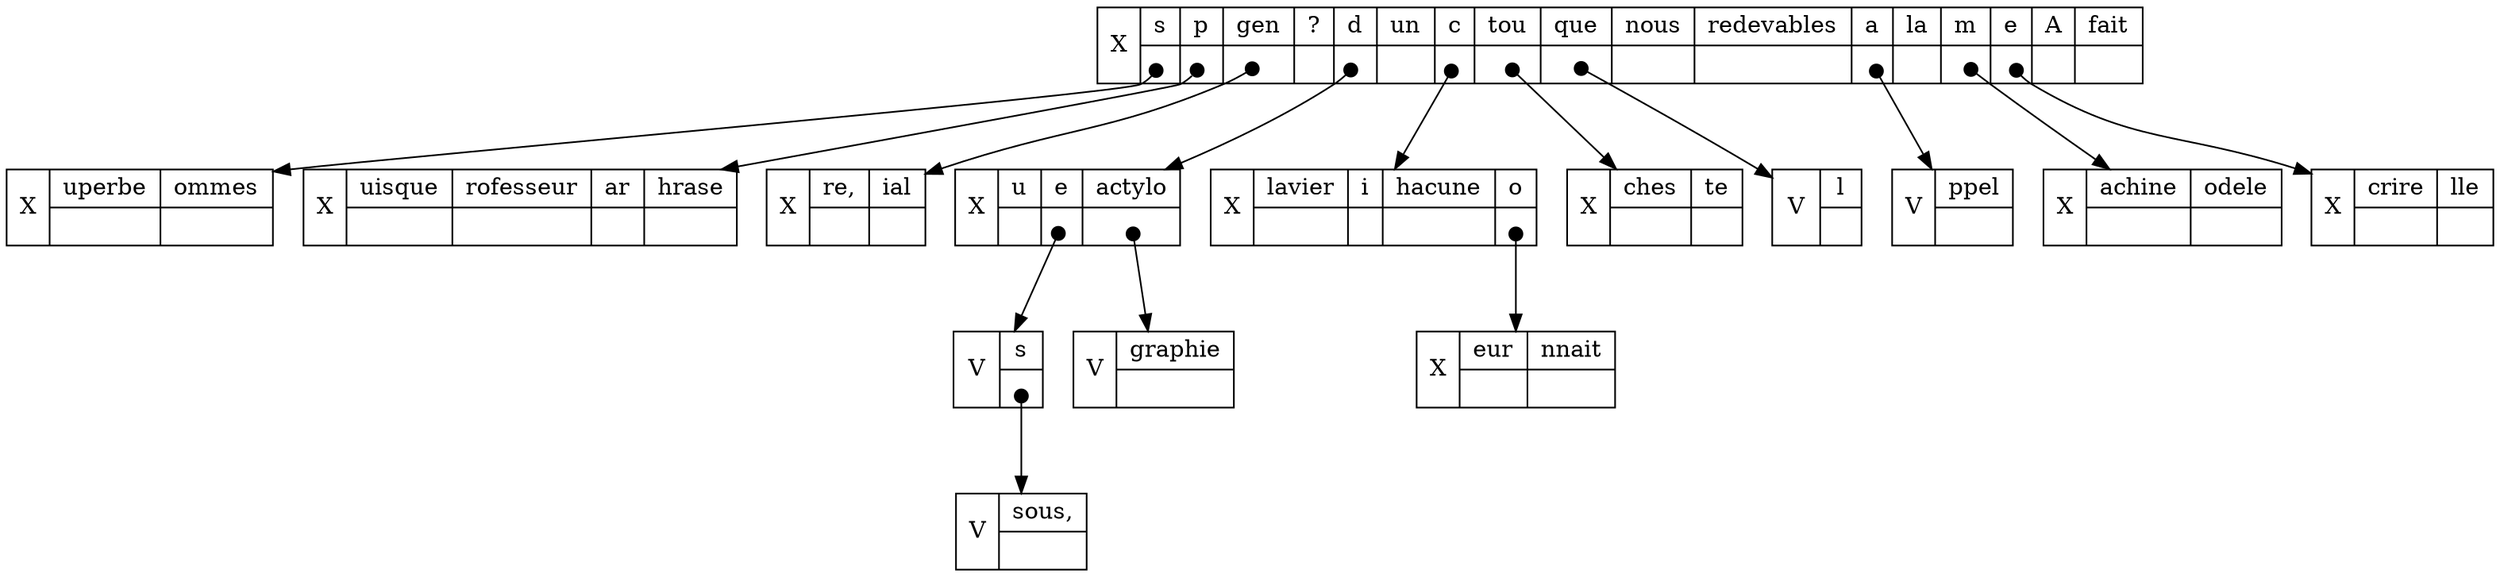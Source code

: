 digraph{ edge [label=" " tailclip=false arrowtail=dot dir=both]; node [shape=record];
"0x5564a60a82a0" [label="X|{s|<0x5564a60a9568>}|{p|<0x5564a60a8b98>}|{gen|<0x5564a60a8758>}|{?|<0x5564a60ad2e8>}|{d|<0x5564a60a8cb8>}|{un|<0x5564a60aa8c8>}|{c|<0x5564a60aa478>}|{tou|<0x5564a60ab188>}|{que|<0x5564a60a84d8>}|{nous|<0x5564a60a9748>}|{redevables|<0x5564a60a8798>}|{a|<0x5564a60ac1f8>}|{la|<0x5564a60a9cd8>}|{m|<0x5564a60aab48>}|{e|<0x5564a60abdd8>}|{A|<0x5564a60a7158>}|{fait|<0x5564a60abfb8>}"];
"0x5564a60a82a0":"0x5564a60a9568:c" -> "0x5564a60a9f50";
"0x5564a60a82a0":"0x5564a60a8b98:c" -> "0x5564a60aa260";
"0x5564a60a82a0":"0x5564a60a8758:c" -> "0x5564a60aad80";
"0x5564a60a82a0":"0x5564a60a8cb8:c" -> "0x5564a60a91d0";
"0x5564a60a82a0":"0x5564a60aa478:c" -> "0x5564a60ab4d0";
"0x5564a60a82a0":"0x5564a60ab188:c" -> "0x5564a60ac810";
"0x5564a60a82a0":"0x5564a60a84d8:c" -> "0x5564a60aaeb0";
"0x5564a60a82a0":"0x5564a60ac1f8:c" -> "0x5564a60ac230";
"0x5564a60a82a0":"0x5564a60aab48:c" -> "0x5564a60ace20";
"0x5564a60a82a0":"0x5564a60abdd8:c" -> "0x5564a60ad130";
"0x5564a60a9f50" [label="X|{uperbe|<0x5564a60aa068>}|{ommes|<0x5564a60a9fe8>}"];
"0x5564a60aa260" [label="X|{uisque|<0x5564a60abbf8>}|{rofesseur|<0x5564a60aa2f8>}|{ar|<0x5564a60ab6e8>}|{hrase|<0x5564a60aa378>}"];
"0x5564a60aad80" [label="X|{re,|<0x5564a60aae98>}|{ial|<0x5564a60aae18>}"];
"0x5564a60a91d0" [label="X|{u|<0x5564a60aac08>}|{e|<0x5564a60a9268>}|{actylo|<0x5564a60a92e8>}"];
"0x5564a60a91d0":"0x5564a60a9268:c" -> "0x5564a60aa710";
"0x5564a60a91d0":"0x5564a60a92e8:c" -> "0x5564a60ab1c0";
"0x5564a60aa710" [label="V|{s|<0x5564a60aa788>}"];
"0x5564a60aa710":"0x5564a60aa788:c" -> "0x5564a60ac5c0";
"0x5564a60ac5c0" [label="V|{sous,|<0x5564a60ac658>}"];
"0x5564a60ab1c0" [label="V|{graphie|<0x5564a60ab258>}"];
"0x5564a60ab4d0" [label="X|{lavier|<0x5564a60acba8>}|{i|<0x5564a60ab568>}|{hacune|<0x5564a60ac568>}|{o|<0x5564a60ab5e8>}"];
"0x5564a60ab4d0":"0x5564a60ab5e8:c" -> "0x5564a60ab860";
"0x5564a60ab860" [label="X|{eur|<0x5564a60ab978>}|{nnait|<0x5564a60ab8f8>}"];
"0x5564a60ac810" [label="X|{ches|<0x5564a60ac928>}|{te|<0x5564a60ac8a8>}"];
"0x5564a60aaeb0" [label="V|{l|<0x5564a60aaf48>}"];
"0x5564a60ac230" [label="V|{ppel|<0x5564a60ac2c8>}"];
"0x5564a60ace20" [label="X|{achine|<0x5564a60acf38>}|{odele|<0x5564a60aceb8>}"];
"0x5564a60ad130" [label="X|{crire|<0x5564a60ad248>}|{lle|<0x5564a60ad1c8>}"];
}